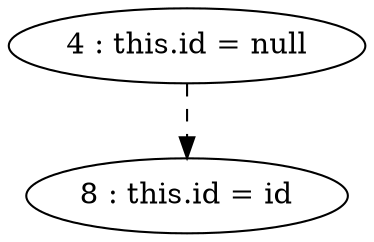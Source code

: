 digraph G {
"4 : this.id = null"
"4 : this.id = null" -> "8 : this.id = id" [style=dashed]
"8 : this.id = id"
}